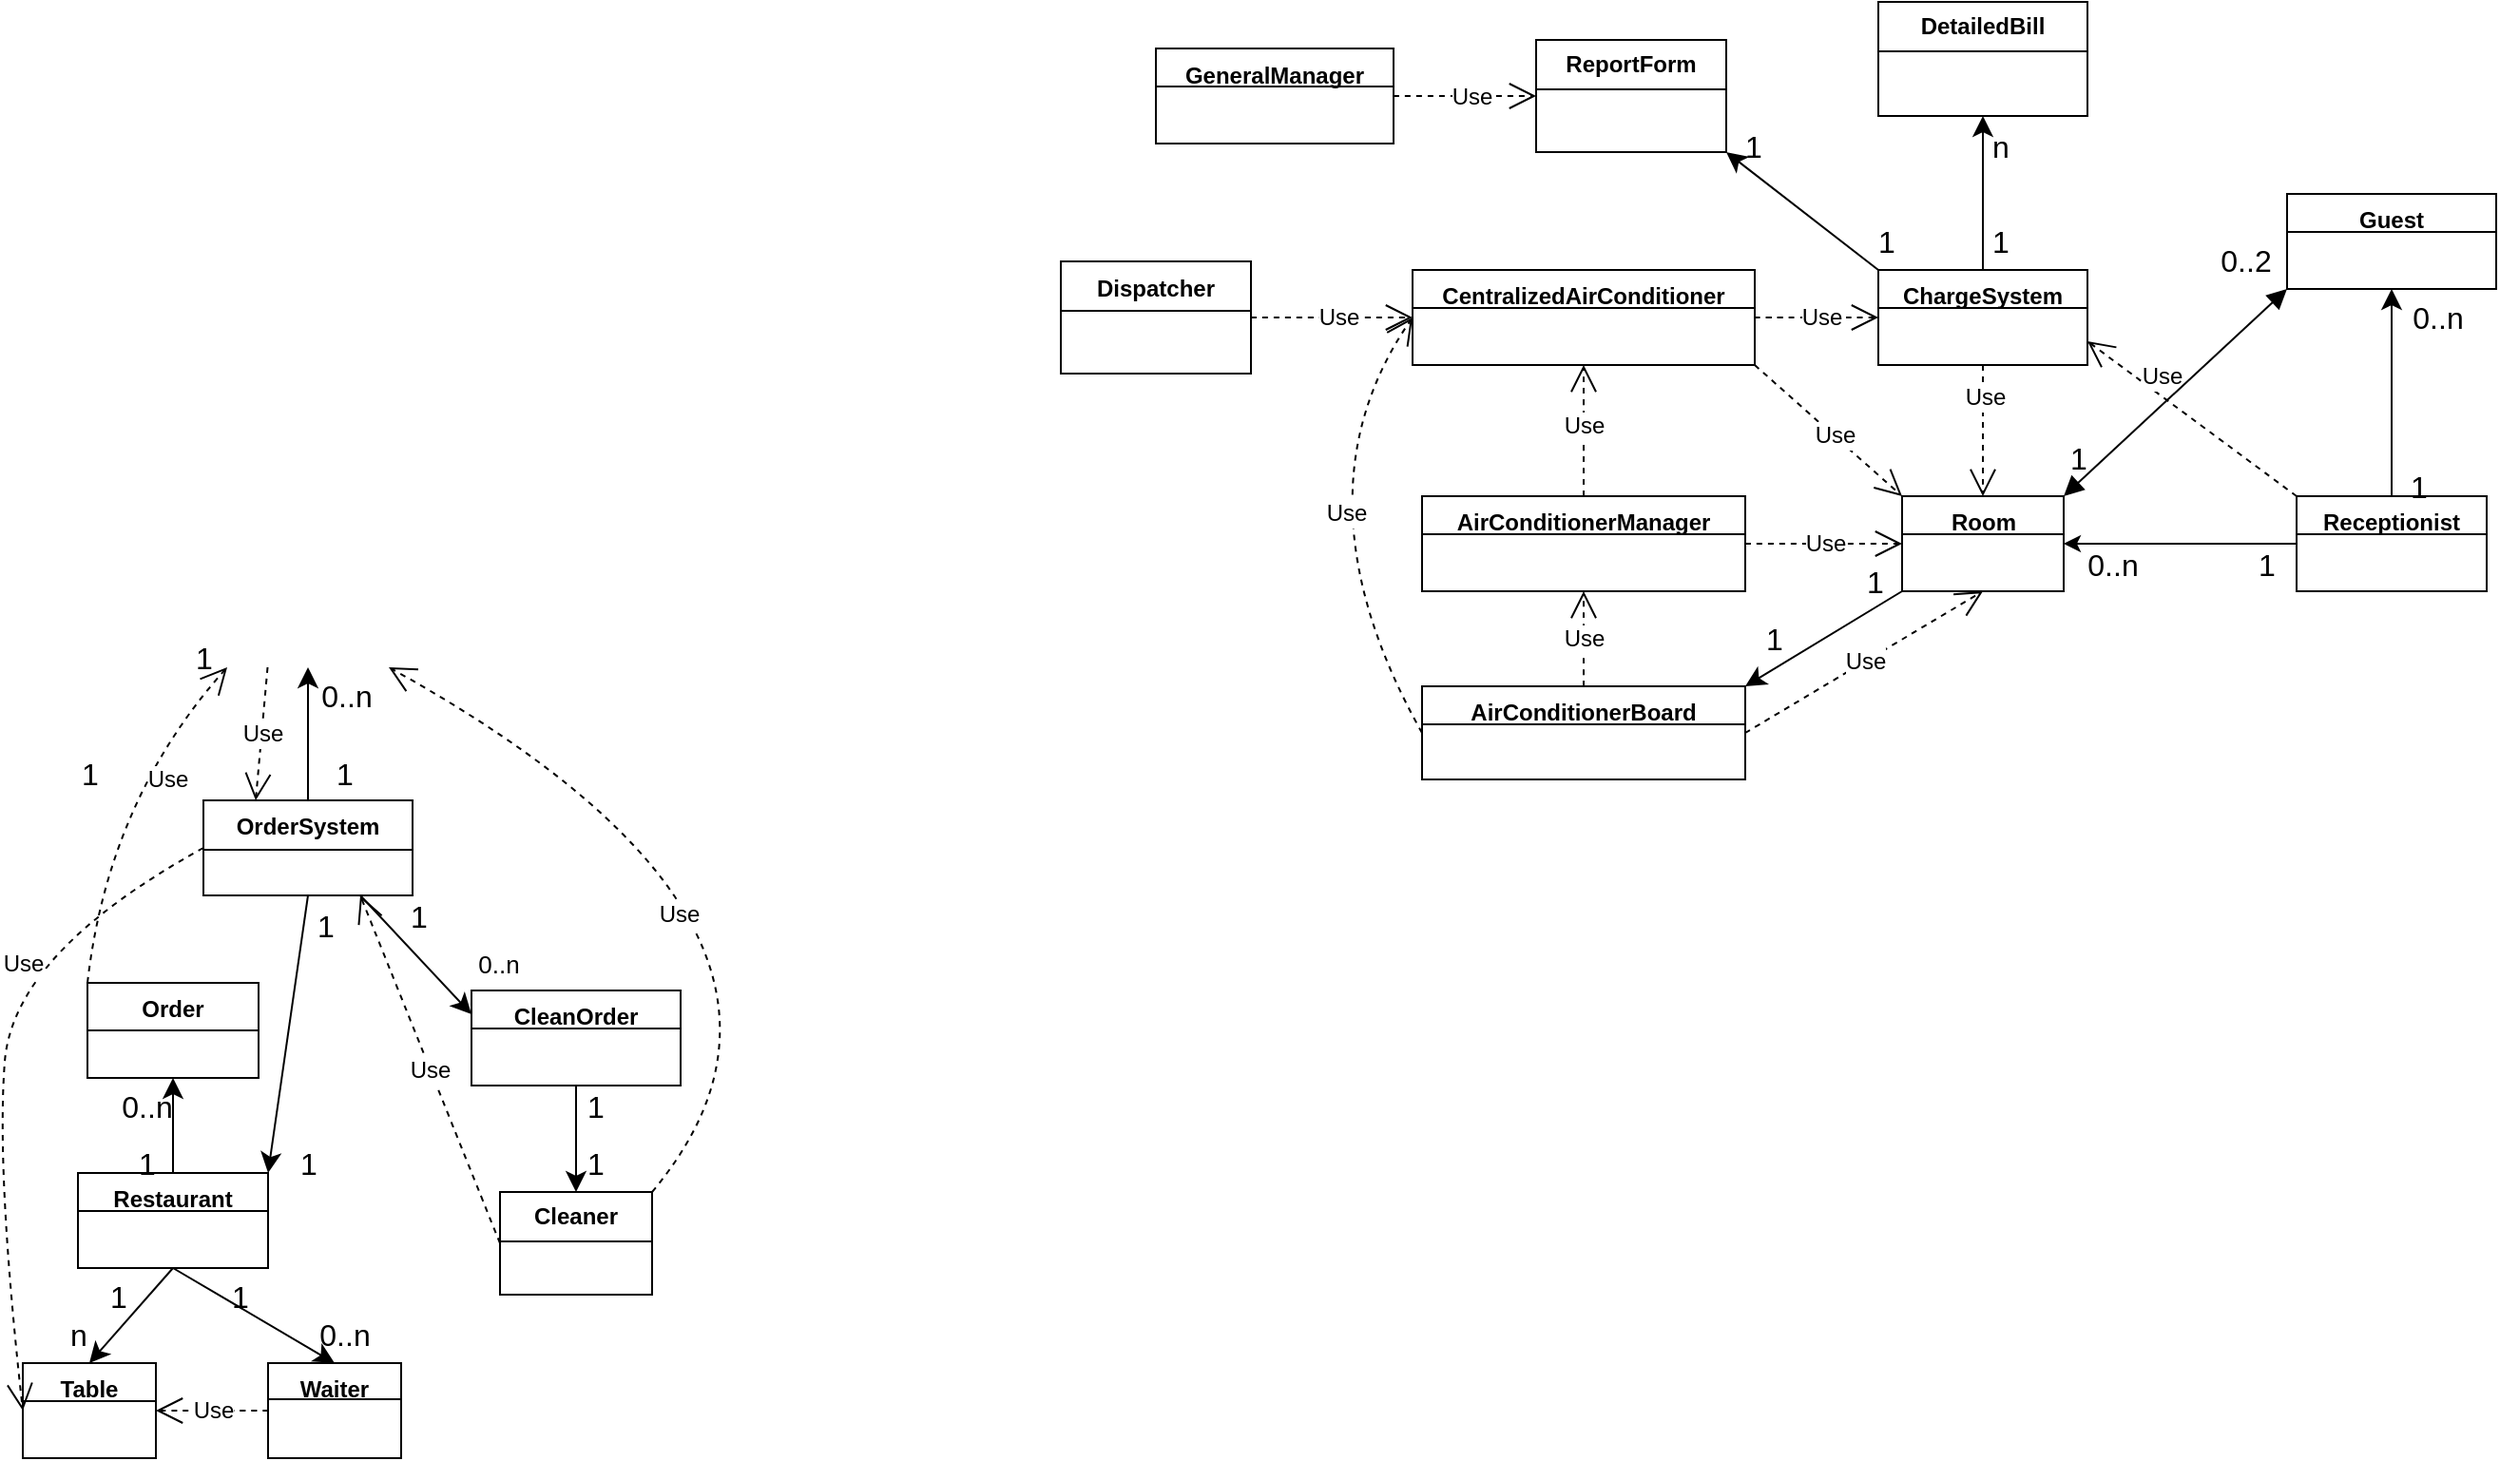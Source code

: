 <mxfile version="24.1.0" type="github">
  <diagram name="Page-1" id="c4acf3e9-155e-7222-9cf6-157b1a14988f">
    <mxGraphModel dx="2788" dy="-605" grid="1" gridSize="10" guides="1" tooltips="1" connect="1" arrows="1" fold="1" page="1" pageScale="1" pageWidth="850" pageHeight="1100" background="none" math="0" shadow="0">
      <root>
        <mxCell id="0" />
        <mxCell id="1" parent="0" />
        <mxCell id="kBvUMO1myIpXZDVRDhBP-848" style="edgeStyle=none;curved=1;rounded=0;orthogonalLoop=1;jettySize=auto;html=1;exitX=0;exitY=1;exitDx=0;exitDy=0;entryX=1;entryY=0;entryDx=0;entryDy=0;fontSize=12;startSize=8;endSize=8;" parent="1" source="kBvUMO1myIpXZDVRDhBP-46" target="kBvUMO1myIpXZDVRDhBP-77" edge="1">
          <mxGeometry relative="1" as="geometry" />
        </mxCell>
        <mxCell id="kBvUMO1myIpXZDVRDhBP-46" value="Room" style="swimlane;fontStyle=1;align=center;verticalAlign=top;childLayout=stackLayout;horizontal=1;startSize=20;horizontalStack=0;resizeParent=1;resizeParentMax=0;resizeLast=0;collapsible=1;marginBottom=0;whiteSpace=wrap;html=1;" parent="1" vertex="1" collapsed="1">
          <mxGeometry x="-357.5" y="1580" width="85" height="50" as="geometry">
            <mxRectangle x="130" y="1110" width="160" height="86" as="alternateBounds" />
          </mxGeometry>
        </mxCell>
        <mxCell id="kBvUMO1myIpXZDVRDhBP-47" value="+ field: type" style="text;strokeColor=none;fillColor=none;align=left;verticalAlign=top;spacingLeft=4;spacingRight=4;overflow=hidden;rotatable=0;points=[[0,0.5],[1,0.5]];portConstraint=eastwest;whiteSpace=wrap;html=1;" parent="kBvUMO1myIpXZDVRDhBP-46" vertex="1">
          <mxGeometry y="26" width="160" height="26" as="geometry" />
        </mxCell>
        <mxCell id="kBvUMO1myIpXZDVRDhBP-48" value="" style="line;strokeWidth=1;fillColor=none;align=left;verticalAlign=middle;spacingTop=-1;spacingLeft=3;spacingRight=3;rotatable=0;labelPosition=right;points=[];portConstraint=eastwest;strokeColor=inherit;" parent="kBvUMO1myIpXZDVRDhBP-46" vertex="1">
          <mxGeometry y="52" width="160" height="8" as="geometry" />
        </mxCell>
        <mxCell id="kBvUMO1myIpXZDVRDhBP-49" value="+ method(type): type" style="text;strokeColor=none;fillColor=none;align=left;verticalAlign=top;spacingLeft=4;spacingRight=4;overflow=hidden;rotatable=0;points=[[0,0.5],[1,0.5]];portConstraint=eastwest;whiteSpace=wrap;html=1;" parent="kBvUMO1myIpXZDVRDhBP-46" vertex="1">
          <mxGeometry y="60" width="160" height="26" as="geometry" />
        </mxCell>
        <mxCell id="kBvUMO1myIpXZDVRDhBP-52" value="AirConditionerManager" style="swimlane;fontStyle=1;align=center;verticalAlign=top;childLayout=stackLayout;horizontal=1;startSize=20;horizontalStack=0;resizeParent=1;resizeParentMax=0;resizeLast=0;collapsible=1;marginBottom=0;whiteSpace=wrap;html=1;" parent="1" vertex="1" collapsed="1">
          <mxGeometry x="-610" y="1580" width="170" height="50" as="geometry">
            <mxRectangle x="120" y="1070" width="160" height="90" as="alternateBounds" />
          </mxGeometry>
        </mxCell>
        <mxCell id="kBvUMO1myIpXZDVRDhBP-53" value="+ field: type" style="text;strokeColor=none;fillColor=none;align=left;verticalAlign=top;spacingLeft=4;spacingRight=4;overflow=hidden;rotatable=0;points=[[0,0.5],[1,0.5]];portConstraint=eastwest;whiteSpace=wrap;html=1;" parent="kBvUMO1myIpXZDVRDhBP-52" vertex="1">
          <mxGeometry y="30" width="160" height="26" as="geometry" />
        </mxCell>
        <mxCell id="kBvUMO1myIpXZDVRDhBP-54" value="" style="line;strokeWidth=1;fillColor=none;align=left;verticalAlign=middle;spacingTop=-1;spacingLeft=3;spacingRight=3;rotatable=0;labelPosition=right;points=[];portConstraint=eastwest;strokeColor=inherit;" parent="kBvUMO1myIpXZDVRDhBP-52" vertex="1">
          <mxGeometry y="56" width="160" height="8" as="geometry" />
        </mxCell>
        <mxCell id="kBvUMO1myIpXZDVRDhBP-55" value="+ method(type): type" style="text;strokeColor=none;fillColor=none;align=left;verticalAlign=top;spacingLeft=4;spacingRight=4;overflow=hidden;rotatable=0;points=[[0,0.5],[1,0.5]];portConstraint=eastwest;whiteSpace=wrap;html=1;" parent="kBvUMO1myIpXZDVRDhBP-52" vertex="1">
          <mxGeometry y="64" width="160" height="26" as="geometry" />
        </mxCell>
        <mxCell id="kBvUMO1myIpXZDVRDhBP-56" value="Guest" style="swimlane;fontStyle=1;align=center;verticalAlign=top;childLayout=stackLayout;horizontal=1;startSize=20;horizontalStack=0;resizeParent=1;resizeParentMax=0;resizeLast=0;collapsible=1;marginBottom=0;whiteSpace=wrap;html=1;" parent="1" vertex="1" collapsed="1">
          <mxGeometry x="-155" y="1421" width="110" height="50" as="geometry">
            <mxRectangle x="220" y="1160" width="160" height="86" as="alternateBounds" />
          </mxGeometry>
        </mxCell>
        <mxCell id="kBvUMO1myIpXZDVRDhBP-57" value="+ field: type" style="text;strokeColor=none;fillColor=none;align=left;verticalAlign=top;spacingLeft=4;spacingRight=4;overflow=hidden;rotatable=0;points=[[0,0.5],[1,0.5]];portConstraint=eastwest;whiteSpace=wrap;html=1;" parent="kBvUMO1myIpXZDVRDhBP-56" vertex="1">
          <mxGeometry y="26" width="160" height="26" as="geometry" />
        </mxCell>
        <mxCell id="kBvUMO1myIpXZDVRDhBP-58" value="" style="line;strokeWidth=1;fillColor=none;align=left;verticalAlign=middle;spacingTop=-1;spacingLeft=3;spacingRight=3;rotatable=0;labelPosition=right;points=[];portConstraint=eastwest;strokeColor=inherit;" parent="kBvUMO1myIpXZDVRDhBP-56" vertex="1">
          <mxGeometry y="52" width="160" height="8" as="geometry" />
        </mxCell>
        <mxCell id="kBvUMO1myIpXZDVRDhBP-59" value="+ method(type): type" style="text;strokeColor=none;fillColor=none;align=left;verticalAlign=top;spacingLeft=4;spacingRight=4;overflow=hidden;rotatable=0;points=[[0,0.5],[1,0.5]];portConstraint=eastwest;whiteSpace=wrap;html=1;" parent="kBvUMO1myIpXZDVRDhBP-56" vertex="1">
          <mxGeometry y="60" width="160" height="26" as="geometry" />
        </mxCell>
        <mxCell id="kBvUMO1myIpXZDVRDhBP-159" style="edgeStyle=none;curved=1;rounded=0;orthogonalLoop=1;jettySize=auto;html=1;exitX=0.5;exitY=0;exitDx=0;exitDy=0;entryX=0.5;entryY=1;entryDx=0;entryDy=0;fontSize=12;startSize=8;endSize=8;" parent="1" source="kBvUMO1myIpXZDVRDhBP-60" target="kBvUMO1myIpXZDVRDhBP-155" edge="1">
          <mxGeometry relative="1" as="geometry" />
        </mxCell>
        <mxCell id="kqwwduM6_ZIVVz4rEL_L-29" style="edgeStyle=none;curved=1;rounded=0;orthogonalLoop=1;jettySize=auto;html=1;exitX=0;exitY=0;exitDx=0;exitDy=0;entryX=1;entryY=1;entryDx=0;entryDy=0;fontSize=12;startSize=8;endSize=8;" edge="1" parent="1" source="kBvUMO1myIpXZDVRDhBP-60" target="kqwwduM6_ZIVVz4rEL_L-24">
          <mxGeometry relative="1" as="geometry" />
        </mxCell>
        <mxCell id="kBvUMO1myIpXZDVRDhBP-60" value="ChargeSystem" style="swimlane;fontStyle=1;align=center;verticalAlign=top;childLayout=stackLayout;horizontal=1;startSize=20;horizontalStack=0;resizeParent=1;resizeParentMax=0;resizeLast=0;collapsible=1;marginBottom=0;whiteSpace=wrap;html=1;" parent="1" vertex="1" collapsed="1">
          <mxGeometry x="-370" y="1461" width="110" height="50" as="geometry">
            <mxRectangle x="100" y="1260" width="160" height="86" as="alternateBounds" />
          </mxGeometry>
        </mxCell>
        <mxCell id="kBvUMO1myIpXZDVRDhBP-61" value="+ field: type" style="text;strokeColor=none;fillColor=none;align=left;verticalAlign=top;spacingLeft=4;spacingRight=4;overflow=hidden;rotatable=0;points=[[0,0.5],[1,0.5]];portConstraint=eastwest;whiteSpace=wrap;html=1;" parent="kBvUMO1myIpXZDVRDhBP-60" vertex="1">
          <mxGeometry y="26" width="160" height="26" as="geometry" />
        </mxCell>
        <mxCell id="kBvUMO1myIpXZDVRDhBP-62" value="" style="line;strokeWidth=1;fillColor=none;align=left;verticalAlign=middle;spacingTop=-1;spacingLeft=3;spacingRight=3;rotatable=0;labelPosition=right;points=[];portConstraint=eastwest;strokeColor=inherit;" parent="kBvUMO1myIpXZDVRDhBP-60" vertex="1">
          <mxGeometry y="52" width="160" height="8" as="geometry" />
        </mxCell>
        <mxCell id="kBvUMO1myIpXZDVRDhBP-63" value="+ method(type): type" style="text;strokeColor=none;fillColor=none;align=left;verticalAlign=top;spacingLeft=4;spacingRight=4;overflow=hidden;rotatable=0;points=[[0,0.5],[1,0.5]];portConstraint=eastwest;whiteSpace=wrap;html=1;" parent="kBvUMO1myIpXZDVRDhBP-60" vertex="1">
          <mxGeometry y="60" width="160" height="26" as="geometry" />
        </mxCell>
        <mxCell id="kBvUMO1myIpXZDVRDhBP-64" style="edgeStyle=orthogonalEdgeStyle;rounded=0;orthogonalLoop=1;jettySize=auto;html=1;exitX=0;exitY=0.5;exitDx=0;exitDy=0;entryX=1;entryY=0.5;entryDx=0;entryDy=0;" parent="1" source="kBvUMO1myIpXZDVRDhBP-67" target="kBvUMO1myIpXZDVRDhBP-46" edge="1">
          <mxGeometry relative="1" as="geometry" />
        </mxCell>
        <mxCell id="kBvUMO1myIpXZDVRDhBP-854" style="edgeStyle=none;curved=1;rounded=0;orthogonalLoop=1;jettySize=auto;html=1;exitX=0.5;exitY=0;exitDx=0;exitDy=0;entryX=0.5;entryY=1;entryDx=0;entryDy=0;fontSize=12;startSize=8;endSize=8;" parent="1" source="kBvUMO1myIpXZDVRDhBP-67" target="kBvUMO1myIpXZDVRDhBP-56" edge="1">
          <mxGeometry relative="1" as="geometry" />
        </mxCell>
        <mxCell id="kBvUMO1myIpXZDVRDhBP-67" value="Receptionist" style="swimlane;fontStyle=1;align=center;verticalAlign=top;childLayout=stackLayout;horizontal=1;startSize=20;horizontalStack=0;resizeParent=1;resizeParentMax=0;resizeLast=0;collapsible=1;marginBottom=0;whiteSpace=wrap;html=1;" parent="1" vertex="1" collapsed="1">
          <mxGeometry x="-150" y="1580" width="100" height="50" as="geometry">
            <mxRectangle x="280" y="1230" width="160" height="86" as="alternateBounds" />
          </mxGeometry>
        </mxCell>
        <mxCell id="kBvUMO1myIpXZDVRDhBP-68" value="+ field: type" style="text;strokeColor=none;fillColor=none;align=left;verticalAlign=top;spacingLeft=4;spacingRight=4;overflow=hidden;rotatable=0;points=[[0,0.5],[1,0.5]];portConstraint=eastwest;whiteSpace=wrap;html=1;" parent="kBvUMO1myIpXZDVRDhBP-67" vertex="1">
          <mxGeometry y="26" width="160" height="26" as="geometry" />
        </mxCell>
        <mxCell id="kBvUMO1myIpXZDVRDhBP-69" value="" style="line;strokeWidth=1;fillColor=none;align=left;verticalAlign=middle;spacingTop=-1;spacingLeft=3;spacingRight=3;rotatable=0;labelPosition=right;points=[];portConstraint=eastwest;strokeColor=inherit;" parent="kBvUMO1myIpXZDVRDhBP-67" vertex="1">
          <mxGeometry y="52" width="160" height="8" as="geometry" />
        </mxCell>
        <mxCell id="kBvUMO1myIpXZDVRDhBP-70" value="+ method(type): type" style="text;strokeColor=none;fillColor=none;align=left;verticalAlign=top;spacingLeft=4;spacingRight=4;overflow=hidden;rotatable=0;points=[[0,0.5],[1,0.5]];portConstraint=eastwest;whiteSpace=wrap;html=1;" parent="kBvUMO1myIpXZDVRDhBP-67" vertex="1">
          <mxGeometry y="60" width="160" height="26" as="geometry" />
        </mxCell>
        <mxCell id="kBvUMO1myIpXZDVRDhBP-73" value="GeneralManager" style="swimlane;fontStyle=1;align=center;verticalAlign=top;childLayout=stackLayout;horizontal=1;startSize=20;horizontalStack=0;resizeParent=1;resizeParentMax=0;resizeLast=0;collapsible=1;marginBottom=0;whiteSpace=wrap;html=1;" parent="1" vertex="1" collapsed="1">
          <mxGeometry x="-750" y="1344.5" width="125" height="50" as="geometry">
            <mxRectangle x="220" y="1160" width="160" height="86" as="alternateBounds" />
          </mxGeometry>
        </mxCell>
        <mxCell id="kBvUMO1myIpXZDVRDhBP-74" value="+ field: type" style="text;strokeColor=none;fillColor=none;align=left;verticalAlign=top;spacingLeft=4;spacingRight=4;overflow=hidden;rotatable=0;points=[[0,0.5],[1,0.5]];portConstraint=eastwest;whiteSpace=wrap;html=1;" parent="kBvUMO1myIpXZDVRDhBP-73" vertex="1">
          <mxGeometry y="26" width="160" height="26" as="geometry" />
        </mxCell>
        <mxCell id="kBvUMO1myIpXZDVRDhBP-75" value="" style="line;strokeWidth=1;fillColor=none;align=left;verticalAlign=middle;spacingTop=-1;spacingLeft=3;spacingRight=3;rotatable=0;labelPosition=right;points=[];portConstraint=eastwest;strokeColor=inherit;" parent="kBvUMO1myIpXZDVRDhBP-73" vertex="1">
          <mxGeometry y="52" width="160" height="8" as="geometry" />
        </mxCell>
        <mxCell id="kBvUMO1myIpXZDVRDhBP-76" value="+ method(type): type" style="text;strokeColor=none;fillColor=none;align=left;verticalAlign=top;spacingLeft=4;spacingRight=4;overflow=hidden;rotatable=0;points=[[0,0.5],[1,0.5]];portConstraint=eastwest;whiteSpace=wrap;html=1;" parent="kBvUMO1myIpXZDVRDhBP-73" vertex="1">
          <mxGeometry y="60" width="160" height="26" as="geometry" />
        </mxCell>
        <mxCell id="kBvUMO1myIpXZDVRDhBP-77" value="AirConditionerBoard" style="swimlane;fontStyle=1;align=center;verticalAlign=top;childLayout=stackLayout;horizontal=1;startSize=20;horizontalStack=0;resizeParent=1;resizeParentMax=0;resizeLast=0;collapsible=1;marginBottom=0;whiteSpace=wrap;html=1;" parent="1" vertex="1" collapsed="1">
          <mxGeometry x="-610" y="1680" width="170" height="49" as="geometry">
            <mxRectangle x="220" y="1160" width="160" height="86" as="alternateBounds" />
          </mxGeometry>
        </mxCell>
        <mxCell id="kBvUMO1myIpXZDVRDhBP-78" value="+ field: type" style="text;strokeColor=none;fillColor=none;align=left;verticalAlign=top;spacingLeft=4;spacingRight=4;overflow=hidden;rotatable=0;points=[[0,0.5],[1,0.5]];portConstraint=eastwest;whiteSpace=wrap;html=1;" parent="kBvUMO1myIpXZDVRDhBP-77" vertex="1">
          <mxGeometry y="26" width="160" height="26" as="geometry" />
        </mxCell>
        <mxCell id="kBvUMO1myIpXZDVRDhBP-79" value="" style="line;strokeWidth=1;fillColor=none;align=left;verticalAlign=middle;spacingTop=-1;spacingLeft=3;spacingRight=3;rotatable=0;labelPosition=right;points=[];portConstraint=eastwest;strokeColor=inherit;" parent="kBvUMO1myIpXZDVRDhBP-77" vertex="1">
          <mxGeometry y="52" width="160" height="8" as="geometry" />
        </mxCell>
        <mxCell id="kBvUMO1myIpXZDVRDhBP-80" value="+ method(type): type" style="text;strokeColor=none;fillColor=none;align=left;verticalAlign=top;spacingLeft=4;spacingRight=4;overflow=hidden;rotatable=0;points=[[0,0.5],[1,0.5]];portConstraint=eastwest;whiteSpace=wrap;html=1;" parent="kBvUMO1myIpXZDVRDhBP-77" vertex="1">
          <mxGeometry y="60" width="160" height="26" as="geometry" />
        </mxCell>
        <mxCell id="kBvUMO1myIpXZDVRDhBP-82" value="CentralizedAirConditioner" style="swimlane;fontStyle=1;align=center;verticalAlign=top;childLayout=stackLayout;horizontal=1;startSize=20;horizontalStack=0;resizeParent=1;resizeParentMax=0;resizeLast=0;collapsible=1;marginBottom=0;whiteSpace=wrap;html=1;" parent="1" vertex="1" collapsed="1">
          <mxGeometry x="-615" y="1461" width="180" height="50" as="geometry">
            <mxRectangle x="410" y="1360" width="160" height="86" as="alternateBounds" />
          </mxGeometry>
        </mxCell>
        <mxCell id="kBvUMO1myIpXZDVRDhBP-83" value="+ field: type" style="text;strokeColor=none;fillColor=none;align=left;verticalAlign=top;spacingLeft=4;spacingRight=4;overflow=hidden;rotatable=0;points=[[0,0.5],[1,0.5]];portConstraint=eastwest;whiteSpace=wrap;html=1;" parent="kBvUMO1myIpXZDVRDhBP-82" vertex="1">
          <mxGeometry y="26" width="160" height="26" as="geometry" />
        </mxCell>
        <mxCell id="kBvUMO1myIpXZDVRDhBP-84" value="" style="line;strokeWidth=1;fillColor=none;align=left;verticalAlign=middle;spacingTop=-1;spacingLeft=3;spacingRight=3;rotatable=0;labelPosition=right;points=[];portConstraint=eastwest;strokeColor=inherit;" parent="kBvUMO1myIpXZDVRDhBP-82" vertex="1">
          <mxGeometry y="52" width="160" height="8" as="geometry" />
        </mxCell>
        <mxCell id="kBvUMO1myIpXZDVRDhBP-85" value="+ method(type): type" style="text;strokeColor=none;fillColor=none;align=left;verticalAlign=top;spacingLeft=4;spacingRight=4;overflow=hidden;rotatable=0;points=[[0,0.5],[1,0.5]];portConstraint=eastwest;whiteSpace=wrap;html=1;" parent="kBvUMO1myIpXZDVRDhBP-82" vertex="1">
          <mxGeometry y="60" width="160" height="26" as="geometry" />
        </mxCell>
        <mxCell id="kBvUMO1myIpXZDVRDhBP-113" value="Use" style="endArrow=open;endSize=12;dashed=1;html=1;rounded=0;fontSize=12;curved=1;exitX=1;exitY=0.5;exitDx=0;exitDy=0;entryX=0;entryY=0.5;entryDx=0;entryDy=0;" parent="1" source="kBvUMO1myIpXZDVRDhBP-82" target="kBvUMO1myIpXZDVRDhBP-60" edge="1">
          <mxGeometry x="0.077" width="160" relative="1" as="geometry">
            <mxPoint x="-430" y="1730" as="sourcePoint" />
            <mxPoint x="-270" y="1730" as="targetPoint" />
            <mxPoint as="offset" />
          </mxGeometry>
        </mxCell>
        <mxCell id="kBvUMO1myIpXZDVRDhBP-120" value="Use" style="endArrow=open;endSize=12;dashed=1;html=1;rounded=0;fontSize=12;curved=1;exitX=0;exitY=0;exitDx=0;exitDy=0;entryX=1;entryY=0.75;entryDx=0;entryDy=0;" parent="1" source="kBvUMO1myIpXZDVRDhBP-67" target="kBvUMO1myIpXZDVRDhBP-60" edge="1">
          <mxGeometry x="0.372" y="-9" width="160" relative="1" as="geometry">
            <mxPoint x="-380" y="1770" as="sourcePoint" />
            <mxPoint x="-220" y="1770" as="targetPoint" />
            <mxPoint x="-1" as="offset" />
          </mxGeometry>
        </mxCell>
        <mxCell id="kBvUMO1myIpXZDVRDhBP-125" value="1" style="text;html=1;align=center;verticalAlign=middle;resizable=0;points=[];autosize=1;strokeColor=none;fillColor=none;fontSize=16;" parent="1" vertex="1">
          <mxGeometry x="-1326" y="1711" width="30" height="30" as="geometry" />
        </mxCell>
        <mxCell id="kBvUMO1myIpXZDVRDhBP-126" value="1" style="text;html=1;align=center;verticalAlign=middle;resizable=0;points=[];autosize=1;strokeColor=none;fillColor=none;fontSize=16;" parent="1" vertex="1">
          <mxGeometry x="-1266" y="1650" width="30" height="30" as="geometry" />
        </mxCell>
        <mxCell id="kBvUMO1myIpXZDVRDhBP-131" value="1" style="text;html=1;align=center;verticalAlign=middle;resizable=0;points=[];autosize=1;strokeColor=none;fillColor=none;fontSize=16;" parent="1" vertex="1">
          <mxGeometry x="-280" y="1545" width="30" height="30" as="geometry" />
        </mxCell>
        <mxCell id="kBvUMO1myIpXZDVRDhBP-133" value="0..n" style="text;html=1;align=center;verticalAlign=middle;resizable=0;points=[];autosize=1;strokeColor=none;fillColor=none;fontSize=16;" parent="1" vertex="1">
          <mxGeometry x="-272.5" y="1601" width="50" height="30" as="geometry" />
        </mxCell>
        <mxCell id="kBvUMO1myIpXZDVRDhBP-134" value="1" style="text;html=1;align=center;verticalAlign=middle;resizable=0;points=[];autosize=1;strokeColor=none;fillColor=none;fontSize=16;" parent="1" vertex="1">
          <mxGeometry x="-181" y="1601" width="30" height="30" as="geometry" />
        </mxCell>
        <mxCell id="kBvUMO1myIpXZDVRDhBP-139" value="" style="endArrow=block;startArrow=block;endFill=1;startFill=1;html=1;rounded=0;fontSize=12;startSize=8;endSize=8;curved=1;exitX=1;exitY=0;exitDx=0;exitDy=0;entryX=0;entryY=1;entryDx=0;entryDy=0;" parent="1" source="kBvUMO1myIpXZDVRDhBP-46" target="kBvUMO1myIpXZDVRDhBP-56" edge="1">
          <mxGeometry width="160" relative="1" as="geometry">
            <mxPoint x="-230" y="1580" as="sourcePoint" />
            <mxPoint x="-50" y="1550" as="targetPoint" />
          </mxGeometry>
        </mxCell>
        <mxCell id="kBvUMO1myIpXZDVRDhBP-140" value="0..2" style="text;html=1;align=center;verticalAlign=middle;resizable=0;points=[];autosize=1;strokeColor=none;fillColor=none;fontSize=16;" parent="1" vertex="1">
          <mxGeometry x="-202.5" y="1441" width="50" height="30" as="geometry" />
        </mxCell>
        <mxCell id="kBvUMO1myIpXZDVRDhBP-144" value="0..n" style="text;html=1;align=center;verticalAlign=middle;resizable=0;points=[];autosize=1;strokeColor=none;fillColor=none;fontSize=16;" parent="1" vertex="1">
          <mxGeometry x="-101" y="1471" width="50" height="30" as="geometry" />
        </mxCell>
        <mxCell id="kBvUMO1myIpXZDVRDhBP-145" value="1" style="text;html=1;align=center;verticalAlign=middle;resizable=0;points=[];autosize=1;strokeColor=none;fillColor=none;fontSize=16;" parent="1" vertex="1">
          <mxGeometry x="-101" y="1560" width="30" height="30" as="geometry" />
        </mxCell>
        <mxCell id="kBvUMO1myIpXZDVRDhBP-155" value="&lt;b&gt;DetailedBill&lt;/b&gt;" style="swimlane;fontStyle=0;childLayout=stackLayout;horizontal=1;startSize=26;fillColor=none;horizontalStack=0;resizeParent=1;resizeParentMax=0;resizeLast=0;collapsible=1;marginBottom=0;whiteSpace=wrap;html=1;" parent="1" vertex="1" collapsed="1">
          <mxGeometry x="-370" y="1320" width="110" height="60" as="geometry">
            <mxRectangle x="-385" y="1330" width="140" height="104" as="alternateBounds" />
          </mxGeometry>
        </mxCell>
        <mxCell id="kBvUMO1myIpXZDVRDhBP-156" value="+ field: type" style="text;strokeColor=none;fillColor=none;align=left;verticalAlign=top;spacingLeft=4;spacingRight=4;overflow=hidden;rotatable=0;points=[[0,0.5],[1,0.5]];portConstraint=eastwest;whiteSpace=wrap;html=1;" parent="kBvUMO1myIpXZDVRDhBP-155" vertex="1">
          <mxGeometry y="26" width="140" height="26" as="geometry" />
        </mxCell>
        <mxCell id="kBvUMO1myIpXZDVRDhBP-157" value="+ field: type" style="text;strokeColor=none;fillColor=none;align=left;verticalAlign=top;spacingLeft=4;spacingRight=4;overflow=hidden;rotatable=0;points=[[0,0.5],[1,0.5]];portConstraint=eastwest;whiteSpace=wrap;html=1;" parent="kBvUMO1myIpXZDVRDhBP-155" vertex="1">
          <mxGeometry y="52" width="140" height="26" as="geometry" />
        </mxCell>
        <mxCell id="kBvUMO1myIpXZDVRDhBP-158" value="+ field: type" style="text;strokeColor=none;fillColor=none;align=left;verticalAlign=top;spacingLeft=4;spacingRight=4;overflow=hidden;rotatable=0;points=[[0,0.5],[1,0.5]];portConstraint=eastwest;whiteSpace=wrap;html=1;" parent="kBvUMO1myIpXZDVRDhBP-155" vertex="1">
          <mxGeometry y="78" width="140" height="26" as="geometry" />
        </mxCell>
        <mxCell id="kBvUMO1myIpXZDVRDhBP-160" value="1" style="text;html=1;align=center;verticalAlign=middle;resizable=0;points=[];autosize=1;strokeColor=none;fillColor=none;fontSize=16;" parent="1" vertex="1">
          <mxGeometry x="-321" y="1431" width="30" height="30" as="geometry" />
        </mxCell>
        <mxCell id="kBvUMO1myIpXZDVRDhBP-161" value="n" style="text;html=1;align=center;verticalAlign=middle;resizable=0;points=[];autosize=1;strokeColor=none;fillColor=none;fontSize=16;" parent="1" vertex="1">
          <mxGeometry x="-321" y="1381" width="30" height="30" as="geometry" />
        </mxCell>
        <mxCell id="kBvUMO1myIpXZDVRDhBP-849" style="edgeStyle=none;curved=1;rounded=0;orthogonalLoop=1;jettySize=auto;html=1;exitX=0.5;exitY=0;exitDx=0;exitDy=0;fontSize=12;startSize=8;endSize=8;entryX=0.5;entryY=1;entryDx=0;entryDy=0;" parent="1" source="kBvUMO1myIpXZDVRDhBP-338" edge="1">
          <mxGeometry relative="1" as="geometry">
            <mxPoint x="-1196.0" y="1670" as="targetPoint" />
          </mxGeometry>
        </mxCell>
        <mxCell id="kBvUMO1myIpXZDVRDhBP-856" style="edgeStyle=none;curved=1;rounded=0;orthogonalLoop=1;jettySize=auto;html=1;exitX=0.5;exitY=1;exitDx=0;exitDy=0;fontSize=12;startSize=8;endSize=8;entryX=1;entryY=0;entryDx=0;entryDy=0;" parent="1" source="kBvUMO1myIpXZDVRDhBP-338" target="kBvUMO1myIpXZDVRDhBP-779" edge="1">
          <mxGeometry relative="1" as="geometry">
            <mxPoint x="-1171" y="1940" as="targetPoint" />
          </mxGeometry>
        </mxCell>
        <mxCell id="kBvUMO1myIpXZDVRDhBP-338" value="OrderSystem" style="swimlane;fontStyle=1;align=center;verticalAlign=top;childLayout=stackLayout;horizontal=1;startSize=26;horizontalStack=0;resizeParent=1;resizeParentMax=0;resizeLast=0;collapsible=1;marginBottom=0;whiteSpace=wrap;html=1;" parent="1" vertex="1" collapsed="1">
          <mxGeometry x="-1251" y="1740" width="110" height="50" as="geometry">
            <mxRectangle x="-395" y="1680" width="160" height="86" as="alternateBounds" />
          </mxGeometry>
        </mxCell>
        <mxCell id="kBvUMO1myIpXZDVRDhBP-339" value="+ field: type" style="text;strokeColor=none;fillColor=none;align=left;verticalAlign=top;spacingLeft=4;spacingRight=4;overflow=hidden;rotatable=0;points=[[0,0.5],[1,0.5]];portConstraint=eastwest;whiteSpace=wrap;html=1;" parent="kBvUMO1myIpXZDVRDhBP-338" vertex="1">
          <mxGeometry y="26" width="160" height="26" as="geometry" />
        </mxCell>
        <mxCell id="kBvUMO1myIpXZDVRDhBP-340" value="" style="line;strokeWidth=1;fillColor=none;align=left;verticalAlign=middle;spacingTop=-1;spacingLeft=3;spacingRight=3;rotatable=0;labelPosition=right;points=[];portConstraint=eastwest;strokeColor=inherit;" parent="kBvUMO1myIpXZDVRDhBP-338" vertex="1">
          <mxGeometry y="52" width="160" height="8" as="geometry" />
        </mxCell>
        <mxCell id="kBvUMO1myIpXZDVRDhBP-341" value="+ method(type): type" style="text;strokeColor=none;fillColor=none;align=left;verticalAlign=top;spacingLeft=4;spacingRight=4;overflow=hidden;rotatable=0;points=[[0,0.5],[1,0.5]];portConstraint=eastwest;whiteSpace=wrap;html=1;" parent="kBvUMO1myIpXZDVRDhBP-338" vertex="1">
          <mxGeometry y="60" width="160" height="26" as="geometry" />
        </mxCell>
        <mxCell id="kBvUMO1myIpXZDVRDhBP-342" value="1" style="text;html=1;align=center;verticalAlign=middle;resizable=0;points=[];autosize=1;strokeColor=none;fillColor=none;fontSize=16;" parent="kBvUMO1myIpXZDVRDhBP-338" vertex="1">
          <mxGeometry x="59" y="-29" width="30" height="30" as="geometry" />
        </mxCell>
        <mxCell id="kBvUMO1myIpXZDVRDhBP-343" value="1" style="text;html=1;align=center;verticalAlign=middle;resizable=0;points=[];autosize=1;strokeColor=none;fillColor=none;fontSize=16;" parent="1" vertex="1">
          <mxGeometry x="-1192" y="1711" width="30" height="30" as="geometry" />
        </mxCell>
        <mxCell id="kBvUMO1myIpXZDVRDhBP-344" value="0..n" style="text;html=1;align=center;verticalAlign=middle;resizable=0;points=[];autosize=1;strokeColor=none;fillColor=none;fontSize=16;" parent="1" vertex="1">
          <mxGeometry x="-1201" y="1670" width="50" height="30" as="geometry" />
        </mxCell>
        <mxCell id="kBvUMO1myIpXZDVRDhBP-775" style="edgeStyle=none;curved=1;rounded=0;orthogonalLoop=1;jettySize=auto;html=1;entryX=0;entryY=0.25;entryDx=0;entryDy=0;fontSize=12;startSize=8;endSize=8;exitX=0.75;exitY=1;exitDx=0;exitDy=0;" parent="1" source="kBvUMO1myIpXZDVRDhBP-338" target="kBvUMO1myIpXZDVRDhBP-784" edge="1">
          <mxGeometry relative="1" as="geometry">
            <mxPoint x="-1191" y="1790" as="sourcePoint" />
          </mxGeometry>
        </mxCell>
        <mxCell id="kBvUMO1myIpXZDVRDhBP-776" style="edgeStyle=none;curved=1;rounded=0;orthogonalLoop=1;jettySize=auto;html=1;exitX=0.5;exitY=1;exitDx=0;exitDy=0;entryX=0.5;entryY=0;entryDx=0;entryDy=0;fontSize=12;startSize=8;endSize=8;" parent="1" source="kBvUMO1myIpXZDVRDhBP-779" target="kBvUMO1myIpXZDVRDhBP-788" edge="1">
          <mxGeometry relative="1" as="geometry" />
        </mxCell>
        <mxCell id="kBvUMO1myIpXZDVRDhBP-777" style="edgeStyle=none;curved=1;rounded=0;orthogonalLoop=1;jettySize=auto;html=1;exitX=0.5;exitY=1;exitDx=0;exitDy=0;fontSize=12;startSize=8;endSize=8;entryX=0.5;entryY=0;entryDx=0;entryDy=0;" parent="1" source="kBvUMO1myIpXZDVRDhBP-779" target="kBvUMO1myIpXZDVRDhBP-796" edge="1">
          <mxGeometry relative="1" as="geometry">
            <mxPoint x="-1170" y="2015" as="targetPoint" />
          </mxGeometry>
        </mxCell>
        <mxCell id="kBvUMO1myIpXZDVRDhBP-778" style="edgeStyle=none;curved=1;rounded=0;orthogonalLoop=1;jettySize=auto;html=1;exitX=0.5;exitY=0;exitDx=0;exitDy=0;entryX=0.5;entryY=1;entryDx=0;entryDy=0;fontSize=12;startSize=8;endSize=8;" parent="1" source="kBvUMO1myIpXZDVRDhBP-779" target="kBvUMO1myIpXZDVRDhBP-792" edge="1">
          <mxGeometry relative="1" as="geometry" />
        </mxCell>
        <mxCell id="kBvUMO1myIpXZDVRDhBP-779" value="Restaurant" style="swimlane;fontStyle=1;align=center;verticalAlign=top;childLayout=stackLayout;horizontal=1;startSize=20;horizontalStack=0;resizeParent=1;resizeParentMax=0;resizeLast=0;collapsible=1;marginBottom=0;whiteSpace=wrap;html=1;" parent="1" vertex="1" collapsed="1">
          <mxGeometry x="-1317" y="1936" width="100" height="50" as="geometry">
            <mxRectangle x="580" y="1130" width="160" height="146" as="alternateBounds" />
          </mxGeometry>
        </mxCell>
        <mxCell id="kBvUMO1myIpXZDVRDhBP-780" value="+ field: type" style="text;strokeColor=none;fillColor=none;align=left;verticalAlign=top;spacingLeft=4;spacingRight=4;overflow=hidden;rotatable=0;points=[[0,0.5],[1,0.5]];portConstraint=eastwest;whiteSpace=wrap;html=1;" parent="kBvUMO1myIpXZDVRDhBP-779" vertex="1">
          <mxGeometry y="86" width="160" height="26" as="geometry" />
        </mxCell>
        <mxCell id="kBvUMO1myIpXZDVRDhBP-781" value="" style="line;strokeWidth=1;fillColor=none;align=left;verticalAlign=middle;spacingTop=-1;spacingLeft=3;spacingRight=3;rotatable=0;labelPosition=right;points=[];portConstraint=eastwest;strokeColor=inherit;" parent="kBvUMO1myIpXZDVRDhBP-779" vertex="1">
          <mxGeometry y="112" width="160" height="8" as="geometry" />
        </mxCell>
        <mxCell id="kBvUMO1myIpXZDVRDhBP-782" value="+ method(type): type" style="text;strokeColor=none;fillColor=none;align=left;verticalAlign=top;spacingLeft=4;spacingRight=4;overflow=hidden;rotatable=0;points=[[0,0.5],[1,0.5]];portConstraint=eastwest;whiteSpace=wrap;html=1;" parent="kBvUMO1myIpXZDVRDhBP-779" vertex="1">
          <mxGeometry y="120" width="160" height="26" as="geometry" />
        </mxCell>
        <mxCell id="kBvUMO1myIpXZDVRDhBP-805" value="1" style="text;html=1;align=center;verticalAlign=middle;resizable=0;points=[];autosize=1;strokeColor=none;fillColor=none;fontSize=16;" parent="kBvUMO1myIpXZDVRDhBP-779" vertex="1">
          <mxGeometry x="25" y="-30" width="30" height="30" as="geometry" />
        </mxCell>
        <mxCell id="kBvUMO1myIpXZDVRDhBP-783" style="edgeStyle=none;curved=1;rounded=0;orthogonalLoop=1;jettySize=auto;html=1;exitX=0.5;exitY=1;exitDx=0;exitDy=0;fontSize=12;startSize=8;endSize=8;entryX=0.5;entryY=0;entryDx=0;entryDy=0;" parent="1" source="kBvUMO1myIpXZDVRDhBP-784" target="kBvUMO1myIpXZDVRDhBP-811" edge="1">
          <mxGeometry relative="1" as="geometry">
            <mxPoint x="-1054.588" y="1935" as="targetPoint" />
          </mxGeometry>
        </mxCell>
        <mxCell id="kBvUMO1myIpXZDVRDhBP-784" value="CleanOrder" style="swimlane;fontStyle=1;align=center;verticalAlign=top;childLayout=stackLayout;horizontal=1;startSize=20;horizontalStack=0;resizeParent=1;resizeParentMax=0;resizeLast=0;collapsible=1;marginBottom=0;whiteSpace=wrap;html=1;" parent="1" vertex="1" collapsed="1">
          <mxGeometry x="-1110" y="1840" width="110" height="50" as="geometry">
            <mxRectangle x="430" y="1230" width="160" height="86" as="alternateBounds" />
          </mxGeometry>
        </mxCell>
        <mxCell id="kBvUMO1myIpXZDVRDhBP-785" value="+ field: type" style="text;strokeColor=none;fillColor=none;align=left;verticalAlign=top;spacingLeft=4;spacingRight=4;overflow=hidden;rotatable=0;points=[[0,0.5],[1,0.5]];portConstraint=eastwest;whiteSpace=wrap;html=1;" parent="kBvUMO1myIpXZDVRDhBP-784" vertex="1">
          <mxGeometry y="26" width="160" height="26" as="geometry" />
        </mxCell>
        <mxCell id="kBvUMO1myIpXZDVRDhBP-786" value="" style="line;strokeWidth=1;fillColor=none;align=left;verticalAlign=middle;spacingTop=-1;spacingLeft=3;spacingRight=3;rotatable=0;labelPosition=right;points=[];portConstraint=eastwest;strokeColor=inherit;" parent="kBvUMO1myIpXZDVRDhBP-784" vertex="1">
          <mxGeometry y="52" width="160" height="8" as="geometry" />
        </mxCell>
        <mxCell id="kBvUMO1myIpXZDVRDhBP-787" value="+ method(type): type" style="text;strokeColor=none;fillColor=none;align=left;verticalAlign=top;spacingLeft=4;spacingRight=4;overflow=hidden;rotatable=0;points=[[0,0.5],[1,0.5]];portConstraint=eastwest;whiteSpace=wrap;html=1;" parent="kBvUMO1myIpXZDVRDhBP-784" vertex="1">
          <mxGeometry y="60" width="160" height="26" as="geometry" />
        </mxCell>
        <mxCell id="kBvUMO1myIpXZDVRDhBP-788" value="Table" style="swimlane;fontStyle=1;align=center;verticalAlign=top;childLayout=stackLayout;horizontal=1;startSize=20;horizontalStack=0;resizeParent=1;resizeParentMax=0;resizeLast=0;collapsible=1;marginBottom=0;whiteSpace=wrap;html=1;" parent="1" vertex="1" collapsed="1">
          <mxGeometry x="-1346" y="2036" width="70" height="50" as="geometry">
            <mxRectangle x="290" y="1310" width="160" height="86" as="alternateBounds" />
          </mxGeometry>
        </mxCell>
        <mxCell id="kBvUMO1myIpXZDVRDhBP-789" value="+ field: type" style="text;strokeColor=none;fillColor=none;align=left;verticalAlign=top;spacingLeft=4;spacingRight=4;overflow=hidden;rotatable=0;points=[[0,0.5],[1,0.5]];portConstraint=eastwest;whiteSpace=wrap;html=1;" parent="kBvUMO1myIpXZDVRDhBP-788" vertex="1">
          <mxGeometry y="26" width="160" height="26" as="geometry" />
        </mxCell>
        <mxCell id="kBvUMO1myIpXZDVRDhBP-790" value="" style="line;strokeWidth=1;fillColor=none;align=left;verticalAlign=middle;spacingTop=-1;spacingLeft=3;spacingRight=3;rotatable=0;labelPosition=right;points=[];portConstraint=eastwest;strokeColor=inherit;" parent="kBvUMO1myIpXZDVRDhBP-788" vertex="1">
          <mxGeometry y="52" width="160" height="8" as="geometry" />
        </mxCell>
        <mxCell id="kBvUMO1myIpXZDVRDhBP-791" value="+ method(type): type" style="text;strokeColor=none;fillColor=none;align=left;verticalAlign=top;spacingLeft=4;spacingRight=4;overflow=hidden;rotatable=0;points=[[0,0.5],[1,0.5]];portConstraint=eastwest;whiteSpace=wrap;html=1;" parent="kBvUMO1myIpXZDVRDhBP-788" vertex="1">
          <mxGeometry y="60" width="160" height="26" as="geometry" />
        </mxCell>
        <mxCell id="kBvUMO1myIpXZDVRDhBP-821" value="Classname" style="swimlane;fontStyle=1;align=center;verticalAlign=top;childLayout=stackLayout;horizontal=1;startSize=26;horizontalStack=0;resizeParent=1;resizeParentMax=0;resizeLast=0;collapsible=1;marginBottom=0;whiteSpace=wrap;html=1;" parent="kBvUMO1myIpXZDVRDhBP-788" vertex="1">
          <mxGeometry x="65" y="25" width="160" height="86" as="geometry" />
        </mxCell>
        <mxCell id="kBvUMO1myIpXZDVRDhBP-822" value="+ field: type" style="text;strokeColor=none;fillColor=none;align=left;verticalAlign=top;spacingLeft=4;spacingRight=4;overflow=hidden;rotatable=0;points=[[0,0.5],[1,0.5]];portConstraint=eastwest;whiteSpace=wrap;html=1;" parent="kBvUMO1myIpXZDVRDhBP-821" vertex="1">
          <mxGeometry y="26" width="160" height="26" as="geometry" />
        </mxCell>
        <mxCell id="kBvUMO1myIpXZDVRDhBP-823" value="" style="line;strokeWidth=1;fillColor=none;align=left;verticalAlign=middle;spacingTop=-1;spacingLeft=3;spacingRight=3;rotatable=0;labelPosition=right;points=[];portConstraint=eastwest;strokeColor=inherit;" parent="kBvUMO1myIpXZDVRDhBP-821" vertex="1">
          <mxGeometry y="52" width="160" height="8" as="geometry" />
        </mxCell>
        <mxCell id="kBvUMO1myIpXZDVRDhBP-824" value="+ method(type): type" style="text;strokeColor=none;fillColor=none;align=left;verticalAlign=top;spacingLeft=4;spacingRight=4;overflow=hidden;rotatable=0;points=[[0,0.5],[1,0.5]];portConstraint=eastwest;whiteSpace=wrap;html=1;" parent="kBvUMO1myIpXZDVRDhBP-821" vertex="1">
          <mxGeometry y="60" width="160" height="26" as="geometry" />
        </mxCell>
        <mxCell id="kBvUMO1myIpXZDVRDhBP-792" value="Order" style="swimlane;fontStyle=1;align=center;verticalAlign=top;childLayout=stackLayout;horizontal=1;startSize=25;horizontalStack=0;resizeParent=1;resizeParentMax=0;resizeLast=0;collapsible=1;marginBottom=0;whiteSpace=wrap;html=1;" parent="1" vertex="1" collapsed="1">
          <mxGeometry x="-1312" y="1836" width="90" height="50" as="geometry">
            <mxRectangle x="-180" y="1670" width="160" height="86" as="alternateBounds" />
          </mxGeometry>
        </mxCell>
        <mxCell id="kBvUMO1myIpXZDVRDhBP-793" value="+ field: type" style="text;strokeColor=none;fillColor=none;align=left;verticalAlign=top;spacingLeft=4;spacingRight=4;overflow=hidden;rotatable=0;points=[[0,0.5],[1,0.5]];portConstraint=eastwest;whiteSpace=wrap;html=1;" parent="kBvUMO1myIpXZDVRDhBP-792" vertex="1">
          <mxGeometry y="26" width="160" height="26" as="geometry" />
        </mxCell>
        <mxCell id="kBvUMO1myIpXZDVRDhBP-794" value="" style="line;strokeWidth=1;fillColor=none;align=left;verticalAlign=middle;spacingTop=-1;spacingLeft=3;spacingRight=3;rotatable=0;labelPosition=right;points=[];portConstraint=eastwest;strokeColor=inherit;" parent="kBvUMO1myIpXZDVRDhBP-792" vertex="1">
          <mxGeometry y="52" width="160" height="8" as="geometry" />
        </mxCell>
        <mxCell id="kBvUMO1myIpXZDVRDhBP-795" value="+ method(type): type" style="text;strokeColor=none;fillColor=none;align=left;verticalAlign=top;spacingLeft=4;spacingRight=4;overflow=hidden;rotatable=0;points=[[0,0.5],[1,0.5]];portConstraint=eastwest;whiteSpace=wrap;html=1;" parent="kBvUMO1myIpXZDVRDhBP-792" vertex="1">
          <mxGeometry y="60" width="160" height="26" as="geometry" />
        </mxCell>
        <mxCell id="kBvUMO1myIpXZDVRDhBP-796" value="Waiter" style="swimlane;fontStyle=1;align=center;verticalAlign=top;childLayout=stackLayout;horizontal=1;startSize=19;horizontalStack=0;resizeParent=1;resizeParentMax=0;resizeLast=0;collapsible=1;marginBottom=0;whiteSpace=wrap;html=1;" parent="1" vertex="1" collapsed="1">
          <mxGeometry x="-1217" y="2036" width="70" height="50" as="geometry">
            <mxRectangle x="-308" y="1861" width="160" height="86" as="alternateBounds" />
          </mxGeometry>
        </mxCell>
        <mxCell id="kBvUMO1myIpXZDVRDhBP-797" value="+ field: type" style="text;strokeColor=none;fillColor=none;align=left;verticalAlign=top;spacingLeft=4;spacingRight=4;overflow=hidden;rotatable=0;points=[[0,0.5],[1,0.5]];portConstraint=eastwest;whiteSpace=wrap;html=1;" parent="kBvUMO1myIpXZDVRDhBP-796" vertex="1">
          <mxGeometry y="26" width="160" height="26" as="geometry" />
        </mxCell>
        <mxCell id="kBvUMO1myIpXZDVRDhBP-798" value="" style="line;strokeWidth=1;fillColor=none;align=left;verticalAlign=middle;spacingTop=-1;spacingLeft=3;spacingRight=3;rotatable=0;labelPosition=right;points=[];portConstraint=eastwest;strokeColor=inherit;" parent="kBvUMO1myIpXZDVRDhBP-796" vertex="1">
          <mxGeometry y="52" width="160" height="8" as="geometry" />
        </mxCell>
        <mxCell id="kBvUMO1myIpXZDVRDhBP-799" value="+ method(type): type" style="text;strokeColor=none;fillColor=none;align=left;verticalAlign=top;spacingLeft=4;spacingRight=4;overflow=hidden;rotatable=0;points=[[0,0.5],[1,0.5]];portConstraint=eastwest;whiteSpace=wrap;html=1;" parent="kBvUMO1myIpXZDVRDhBP-796" vertex="1">
          <mxGeometry y="60" width="160" height="26" as="geometry" />
        </mxCell>
        <mxCell id="kBvUMO1myIpXZDVRDhBP-800" value="&lt;font style=&quot;font-size: 13px;&quot;&gt;0..n&lt;/font&gt;" style="text;html=1;align=center;verticalAlign=middle;resizable=0;points=[];autosize=1;strokeColor=none;fillColor=none;fontSize=16;" parent="1" vertex="1">
          <mxGeometry x="-1121" y="1810" width="50" height="30" as="geometry" />
        </mxCell>
        <mxCell id="kBvUMO1myIpXZDVRDhBP-803" value="Use" style="endArrow=open;endSize=12;dashed=1;html=1;rounded=0;fontSize=12;curved=1;exitX=0;exitY=0.5;exitDx=0;exitDy=0;entryX=0;entryY=0.5;entryDx=0;entryDy=0;" parent="1" source="kBvUMO1myIpXZDVRDhBP-338" target="kBvUMO1myIpXZDVRDhBP-788" edge="1">
          <mxGeometry x="-0.328" y="5" width="160" relative="1" as="geometry">
            <mxPoint x="-1440" y="2005" as="sourcePoint" />
            <mxPoint x="-1280" y="2005" as="targetPoint" />
            <Array as="points">
              <mxPoint x="-1351" y="1820" />
              <mxPoint x="-1360" y="1935" />
            </Array>
            <mxPoint as="offset" />
          </mxGeometry>
        </mxCell>
        <mxCell id="kBvUMO1myIpXZDVRDhBP-806" value="0..n" style="text;html=1;align=center;verticalAlign=middle;resizable=0;points=[];autosize=1;strokeColor=none;fillColor=none;fontSize=16;" parent="1" vertex="1">
          <mxGeometry x="-1306" y="1886" width="50" height="30" as="geometry" />
        </mxCell>
        <mxCell id="kBvUMO1myIpXZDVRDhBP-807" value="n" style="text;html=1;align=center;verticalAlign=middle;resizable=0;points=[];autosize=1;strokeColor=none;fillColor=none;fontSize=16;" parent="1" vertex="1">
          <mxGeometry x="-1332" y="2006" width="30" height="30" as="geometry" />
        </mxCell>
        <mxCell id="kBvUMO1myIpXZDVRDhBP-808" value="1" style="text;html=1;align=center;verticalAlign=middle;resizable=0;points=[];autosize=1;strokeColor=none;fillColor=none;fontSize=16;" parent="1" vertex="1">
          <mxGeometry x="-1311" y="1986" width="30" height="30" as="geometry" />
        </mxCell>
        <mxCell id="kBvUMO1myIpXZDVRDhBP-809" value="1" style="text;html=1;align=center;verticalAlign=middle;resizable=0;points=[];autosize=1;strokeColor=none;fillColor=none;fontSize=16;" parent="1" vertex="1">
          <mxGeometry x="-1247" y="1986" width="30" height="30" as="geometry" />
        </mxCell>
        <mxCell id="kBvUMO1myIpXZDVRDhBP-810" value="0..n" style="text;html=1;align=center;verticalAlign=middle;resizable=0;points=[];autosize=1;strokeColor=none;fillColor=none;fontSize=16;" parent="1" vertex="1">
          <mxGeometry x="-1202" y="2006" width="50" height="30" as="geometry" />
        </mxCell>
        <mxCell id="kBvUMO1myIpXZDVRDhBP-811" value="&lt;b&gt;Cleaner&lt;/b&gt;" style="swimlane;fontStyle=0;childLayout=stackLayout;horizontal=1;startSize=26;fillColor=none;horizontalStack=0;resizeParent=1;resizeParentMax=0;resizeLast=0;collapsible=1;marginBottom=0;whiteSpace=wrap;html=1;" parent="1" vertex="1" collapsed="1">
          <mxGeometry x="-1095" y="1946" width="80" height="54" as="geometry">
            <mxRectangle x="-222.5" y="1770" width="140" height="104" as="alternateBounds" />
          </mxGeometry>
        </mxCell>
        <mxCell id="kBvUMO1myIpXZDVRDhBP-812" value="+ field: type" style="text;strokeColor=none;fillColor=none;align=left;verticalAlign=top;spacingLeft=4;spacingRight=4;overflow=hidden;rotatable=0;points=[[0,0.5],[1,0.5]];portConstraint=eastwest;whiteSpace=wrap;html=1;" parent="kBvUMO1myIpXZDVRDhBP-811" vertex="1">
          <mxGeometry y="26" width="140" height="26" as="geometry" />
        </mxCell>
        <mxCell id="kBvUMO1myIpXZDVRDhBP-813" value="+ field: type" style="text;strokeColor=none;fillColor=none;align=left;verticalAlign=top;spacingLeft=4;spacingRight=4;overflow=hidden;rotatable=0;points=[[0,0.5],[1,0.5]];portConstraint=eastwest;whiteSpace=wrap;html=1;" parent="kBvUMO1myIpXZDVRDhBP-811" vertex="1">
          <mxGeometry y="52" width="140" height="26" as="geometry" />
        </mxCell>
        <mxCell id="kBvUMO1myIpXZDVRDhBP-814" value="+ field: type" style="text;strokeColor=none;fillColor=none;align=left;verticalAlign=top;spacingLeft=4;spacingRight=4;overflow=hidden;rotatable=0;points=[[0,0.5],[1,0.5]];portConstraint=eastwest;whiteSpace=wrap;html=1;" parent="kBvUMO1myIpXZDVRDhBP-811" vertex="1">
          <mxGeometry y="78" width="140" height="26" as="geometry" />
        </mxCell>
        <mxCell id="kBvUMO1myIpXZDVRDhBP-815" value="1" style="text;html=1;align=center;verticalAlign=middle;resizable=0;points=[];autosize=1;strokeColor=none;fillColor=none;fontSize=16;" parent="1" vertex="1">
          <mxGeometry x="-1060" y="1886" width="30" height="30" as="geometry" />
        </mxCell>
        <mxCell id="kBvUMO1myIpXZDVRDhBP-816" value="1" style="text;html=1;align=center;verticalAlign=middle;resizable=0;points=[];autosize=1;strokeColor=none;fillColor=none;fontSize=16;" parent="1" vertex="1">
          <mxGeometry x="-1060" y="1916" width="30" height="30" as="geometry" />
        </mxCell>
        <mxCell id="kBvUMO1myIpXZDVRDhBP-817" value="Use" style="endArrow=open;endSize=12;dashed=1;html=1;rounded=0;fontSize=12;curved=1;entryX=0.75;entryY=1;entryDx=0;entryDy=0;exitX=0;exitY=0.5;exitDx=0;exitDy=0;" parent="1" source="kBvUMO1myIpXZDVRDhBP-811" target="kBvUMO1myIpXZDVRDhBP-338" edge="1">
          <mxGeometry width="160" relative="1" as="geometry">
            <mxPoint x="-1095" y="1946" as="sourcePoint" />
            <mxPoint x="-1172" y="1795" as="targetPoint" />
          </mxGeometry>
        </mxCell>
        <mxCell id="kBvUMO1myIpXZDVRDhBP-818" value="1" style="text;html=1;align=center;verticalAlign=middle;resizable=0;points=[];autosize=1;strokeColor=none;fillColor=none;fontSize=16;" parent="1" vertex="1">
          <mxGeometry x="-1296" y="1916" width="30" height="30" as="geometry" />
        </mxCell>
        <mxCell id="kBvUMO1myIpXZDVRDhBP-832" value="Use" style="endArrow=open;endSize=12;dashed=1;html=1;rounded=0;fontSize=12;curved=1;exitX=0;exitY=0;exitDx=0;exitDy=0;entryX=0;entryY=1;entryDx=0;entryDy=0;" parent="1" source="kBvUMO1myIpXZDVRDhBP-792" edge="1">
          <mxGeometry x="0.323" y="-16" width="160" relative="1" as="geometry">
            <mxPoint x="-1401" y="1800" as="sourcePoint" />
            <mxPoint x="-1238.5" y="1670" as="targetPoint" />
            <Array as="points">
              <mxPoint x="-1301" y="1740" />
            </Array>
            <mxPoint as="offset" />
          </mxGeometry>
        </mxCell>
        <mxCell id="kBvUMO1myIpXZDVRDhBP-834" value="1" style="text;html=1;align=center;verticalAlign=middle;resizable=0;points=[];autosize=1;strokeColor=none;fillColor=none;fontSize=16;" parent="1" vertex="1">
          <mxGeometry x="-1153.5" y="1786" width="30" height="30" as="geometry" />
        </mxCell>
        <mxCell id="kBvUMO1myIpXZDVRDhBP-836" value="Use" style="endArrow=open;endSize=12;dashed=1;html=1;rounded=0;fontSize=12;curved=1;exitX=0;exitY=0.5;exitDx=0;exitDy=0;entryX=1;entryY=0.5;entryDx=0;entryDy=0;" parent="1" source="kBvUMO1myIpXZDVRDhBP-796" target="kBvUMO1myIpXZDVRDhBP-788" edge="1">
          <mxGeometry width="160" relative="1" as="geometry">
            <mxPoint x="-1521" y="2070" as="sourcePoint" />
            <mxPoint x="-1361" y="2070" as="targetPoint" />
          </mxGeometry>
        </mxCell>
        <mxCell id="kBvUMO1myIpXZDVRDhBP-839" value="Use" style="endArrow=open;endSize=12;dashed=1;html=1;rounded=0;fontSize=12;curved=1;exitX=1;exitY=0;exitDx=0;exitDy=0;entryX=1;entryY=1;entryDx=0;entryDy=0;" parent="1" source="kBvUMO1myIpXZDVRDhBP-811" edge="1">
          <mxGeometry x="0.157" y="40" width="160" relative="1" as="geometry">
            <mxPoint x="-1021" y="2060" as="sourcePoint" />
            <mxPoint x="-1153.5" y="1670" as="targetPoint" />
            <Array as="points">
              <mxPoint x="-901" y="1810" />
            </Array>
            <mxPoint as="offset" />
          </mxGeometry>
        </mxCell>
        <mxCell id="kBvUMO1myIpXZDVRDhBP-850" value="Use" style="endArrow=open;endSize=12;dashed=1;html=1;rounded=0;fontSize=12;curved=1;entryX=0.25;entryY=0;entryDx=0;entryDy=0;exitX=0.25;exitY=1;exitDx=0;exitDy=0;" parent="1" target="kBvUMO1myIpXZDVRDhBP-338" edge="1">
          <mxGeometry width="160" relative="1" as="geometry">
            <mxPoint x="-1217.25" y="1670" as="sourcePoint" />
            <mxPoint x="-1281" y="1810" as="targetPoint" />
          </mxGeometry>
        </mxCell>
        <mxCell id="kBvUMO1myIpXZDVRDhBP-857" value="1" style="text;html=1;align=center;verticalAlign=middle;resizable=0;points=[];autosize=1;strokeColor=none;fillColor=none;fontSize=16;" parent="1" vertex="1">
          <mxGeometry x="-1202" y="1791" width="30" height="30" as="geometry" />
        </mxCell>
        <mxCell id="kBvUMO1myIpXZDVRDhBP-858" value="1" style="text;html=1;align=center;verticalAlign=middle;resizable=0;points=[];autosize=1;strokeColor=none;fillColor=none;fontSize=16;" parent="1" vertex="1">
          <mxGeometry x="-1211" y="1916" width="30" height="30" as="geometry" />
        </mxCell>
        <mxCell id="kqwwduM6_ZIVVz4rEL_L-6" value="Use" style="endArrow=open;endSize=12;dashed=1;html=1;rounded=0;fontSize=12;curved=1;exitX=0.5;exitY=1;exitDx=0;exitDy=0;entryX=0.5;entryY=0;entryDx=0;entryDy=0;" edge="1" parent="1" source="kBvUMO1myIpXZDVRDhBP-60" target="kBvUMO1myIpXZDVRDhBP-46">
          <mxGeometry x="-0.557" y="1" width="160" relative="1" as="geometry">
            <mxPoint x="-690" y="1400" as="sourcePoint" />
            <mxPoint x="-625" y="1294" as="targetPoint" />
            <mxPoint y="1" as="offset" />
          </mxGeometry>
        </mxCell>
        <mxCell id="kqwwduM6_ZIVVz4rEL_L-7" value="Use" style="endArrow=open;endSize=12;dashed=1;html=1;rounded=0;fontSize=12;curved=1;exitX=0.5;exitY=0;exitDx=0;exitDy=0;entryX=0.5;entryY=1;entryDx=0;entryDy=0;" edge="1" parent="1" source="kBvUMO1myIpXZDVRDhBP-77" target="kBvUMO1myIpXZDVRDhBP-52">
          <mxGeometry width="160" relative="1" as="geometry">
            <mxPoint x="-740" y="1650" as="sourcePoint" />
            <mxPoint x="-580" y="1650" as="targetPoint" />
          </mxGeometry>
        </mxCell>
        <mxCell id="kqwwduM6_ZIVVz4rEL_L-8" value="Use" style="endArrow=open;endSize=12;dashed=1;html=1;rounded=0;fontSize=12;curved=1;exitX=1;exitY=0.5;exitDx=0;exitDy=0;entryX=0;entryY=0.5;entryDx=0;entryDy=0;" edge="1" parent="1" source="kBvUMO1myIpXZDVRDhBP-52" target="kBvUMO1myIpXZDVRDhBP-46">
          <mxGeometry width="160" relative="1" as="geometry">
            <mxPoint x="-330" y="1670" as="sourcePoint" />
            <mxPoint x="-330" y="1620" as="targetPoint" />
          </mxGeometry>
        </mxCell>
        <mxCell id="kqwwduM6_ZIVVz4rEL_L-10" value="1" style="text;html=1;align=center;verticalAlign=middle;resizable=0;points=[];autosize=1;strokeColor=none;fillColor=none;fontSize=16;" vertex="1" parent="1">
          <mxGeometry x="-387.5" y="1610" width="30" height="30" as="geometry" />
        </mxCell>
        <mxCell id="kqwwduM6_ZIVVz4rEL_L-11" value="1" style="text;html=1;align=center;verticalAlign=middle;resizable=0;points=[];autosize=1;strokeColor=none;fillColor=none;fontSize=16;" vertex="1" parent="1">
          <mxGeometry x="-440" y="1640" width="30" height="30" as="geometry" />
        </mxCell>
        <mxCell id="kqwwduM6_ZIVVz4rEL_L-13" value="Use" style="endArrow=open;endSize=12;dashed=1;html=1;rounded=0;fontSize=12;curved=1;exitX=0;exitY=0.5;exitDx=0;exitDy=0;entryX=0;entryY=0.5;entryDx=0;entryDy=0;" edge="1" parent="1" source="kBvUMO1myIpXZDVRDhBP-77" target="kBvUMO1myIpXZDVRDhBP-82">
          <mxGeometry x="-0.071" y="-21" width="160" relative="1" as="geometry">
            <mxPoint x="-660" y="1670" as="sourcePoint" />
            <mxPoint x="-660" y="1620" as="targetPoint" />
            <Array as="points">
              <mxPoint x="-680" y="1580" />
            </Array>
            <mxPoint y="-1" as="offset" />
          </mxGeometry>
        </mxCell>
        <mxCell id="kqwwduM6_ZIVVz4rEL_L-14" value="Use" style="endArrow=open;endSize=12;dashed=1;html=1;rounded=0;fontSize=12;curved=1;exitX=1;exitY=0.5;exitDx=0;exitDy=0;entryX=0.5;entryY=1;entryDx=0;entryDy=0;" edge="1" parent="1" source="kBvUMO1myIpXZDVRDhBP-77" target="kBvUMO1myIpXZDVRDhBP-46">
          <mxGeometry width="160" relative="1" as="geometry">
            <mxPoint x="-360" y="1690" as="sourcePoint" />
            <mxPoint x="-360" y="1640" as="targetPoint" />
          </mxGeometry>
        </mxCell>
        <mxCell id="kqwwduM6_ZIVVz4rEL_L-17" value="Use" style="endArrow=open;endSize=12;dashed=1;html=1;rounded=0;fontSize=12;curved=1;exitX=1;exitY=1;exitDx=0;exitDy=0;entryX=0;entryY=0;entryDx=0;entryDy=0;" edge="1" parent="1" source="kBvUMO1myIpXZDVRDhBP-82" target="kBvUMO1myIpXZDVRDhBP-46">
          <mxGeometry x="0.077" width="160" relative="1" as="geometry">
            <mxPoint x="-420" y="1550" as="sourcePoint" />
            <mxPoint x="-355" y="1550" as="targetPoint" />
            <mxPoint as="offset" />
          </mxGeometry>
        </mxCell>
        <mxCell id="kqwwduM6_ZIVVz4rEL_L-18" value="Dispatcher" style="swimlane;fontStyle=1;align=center;verticalAlign=top;childLayout=stackLayout;horizontal=1;startSize=26;horizontalStack=0;resizeParent=1;resizeParentMax=0;resizeLast=0;collapsible=1;marginBottom=0;whiteSpace=wrap;html=1;" vertex="1" collapsed="1" parent="1">
          <mxGeometry x="-800" y="1456.5" width="100" height="59" as="geometry">
            <mxRectangle x="-820" y="1401" width="160" height="82" as="alternateBounds" />
          </mxGeometry>
        </mxCell>
        <mxCell id="kqwwduM6_ZIVVz4rEL_L-19" value="+ field: type" style="text;strokeColor=none;fillColor=none;align=left;verticalAlign=top;spacingLeft=4;spacingRight=4;overflow=hidden;rotatable=0;points=[[0,0.5],[1,0.5]];portConstraint=eastwest;whiteSpace=wrap;html=1;" vertex="1" parent="kqwwduM6_ZIVVz4rEL_L-18">
          <mxGeometry y="26" width="160" height="22" as="geometry" />
        </mxCell>
        <mxCell id="kqwwduM6_ZIVVz4rEL_L-20" value="" style="line;strokeWidth=1;fillColor=none;align=left;verticalAlign=middle;spacingTop=-1;spacingLeft=3;spacingRight=3;rotatable=0;labelPosition=right;points=[];portConstraint=eastwest;strokeColor=inherit;" vertex="1" parent="kqwwduM6_ZIVVz4rEL_L-18">
          <mxGeometry y="48" width="160" height="8" as="geometry" />
        </mxCell>
        <mxCell id="kqwwduM6_ZIVVz4rEL_L-21" value="+ method(type): type" style="text;strokeColor=none;fillColor=none;align=left;verticalAlign=top;spacingLeft=4;spacingRight=4;overflow=hidden;rotatable=0;points=[[0,0.5],[1,0.5]];portConstraint=eastwest;whiteSpace=wrap;html=1;" vertex="1" parent="kqwwduM6_ZIVVz4rEL_L-18">
          <mxGeometry y="56" width="160" height="26" as="geometry" />
        </mxCell>
        <mxCell id="kqwwduM6_ZIVVz4rEL_L-22" value="Use" style="endArrow=open;endSize=12;dashed=1;html=1;rounded=0;fontSize=12;curved=1;exitX=1;exitY=0.5;exitDx=0;exitDy=0;entryX=0;entryY=0.5;entryDx=0;entryDy=0;" edge="1" parent="1" source="kqwwduM6_ZIVVz4rEL_L-18" target="kBvUMO1myIpXZDVRDhBP-82">
          <mxGeometry x="0.077" width="160" relative="1" as="geometry">
            <mxPoint x="-680" y="1489.97" as="sourcePoint" />
            <mxPoint x="-615" y="1489.97" as="targetPoint" />
            <mxPoint as="offset" />
          </mxGeometry>
        </mxCell>
        <mxCell id="kqwwduM6_ZIVVz4rEL_L-23" value="Use" style="endArrow=open;endSize=12;dashed=1;html=1;rounded=0;fontSize=12;curved=1;exitX=0.5;exitY=0;exitDx=0;exitDy=0;entryX=0.5;entryY=1;entryDx=0;entryDy=0;" edge="1" parent="1" source="kBvUMO1myIpXZDVRDhBP-52" target="kBvUMO1myIpXZDVRDhBP-82">
          <mxGeometry x="0.077" width="160" relative="1" as="geometry">
            <mxPoint x="-520" y="1540" as="sourcePoint" />
            <mxPoint x="-455" y="1540" as="targetPoint" />
            <mxPoint as="offset" />
          </mxGeometry>
        </mxCell>
        <mxCell id="kqwwduM6_ZIVVz4rEL_L-24" value="&lt;b&gt;ReportForm&lt;/b&gt;" style="swimlane;fontStyle=0;childLayout=stackLayout;horizontal=1;startSize=26;fillColor=none;horizontalStack=0;resizeParent=1;resizeParentMax=0;resizeLast=0;collapsible=1;marginBottom=0;whiteSpace=wrap;html=1;" vertex="1" collapsed="1" parent="1">
          <mxGeometry x="-550" y="1340" width="100" height="59" as="geometry">
            <mxRectangle x="-650" y="1312" width="140" height="104" as="alternateBounds" />
          </mxGeometry>
        </mxCell>
        <mxCell id="kqwwduM6_ZIVVz4rEL_L-25" value="+ field: type" style="text;strokeColor=none;fillColor=none;align=left;verticalAlign=top;spacingLeft=4;spacingRight=4;overflow=hidden;rotatable=0;points=[[0,0.5],[1,0.5]];portConstraint=eastwest;whiteSpace=wrap;html=1;" vertex="1" parent="kqwwduM6_ZIVVz4rEL_L-24">
          <mxGeometry y="26" width="140" height="26" as="geometry" />
        </mxCell>
        <mxCell id="kqwwduM6_ZIVVz4rEL_L-26" value="+ field: type" style="text;strokeColor=none;fillColor=none;align=left;verticalAlign=top;spacingLeft=4;spacingRight=4;overflow=hidden;rotatable=0;points=[[0,0.5],[1,0.5]];portConstraint=eastwest;whiteSpace=wrap;html=1;" vertex="1" parent="kqwwduM6_ZIVVz4rEL_L-24">
          <mxGeometry y="52" width="140" height="26" as="geometry" />
        </mxCell>
        <mxCell id="kqwwduM6_ZIVVz4rEL_L-27" value="+ field: type" style="text;strokeColor=none;fillColor=none;align=left;verticalAlign=top;spacingLeft=4;spacingRight=4;overflow=hidden;rotatable=0;points=[[0,0.5],[1,0.5]];portConstraint=eastwest;whiteSpace=wrap;html=1;" vertex="1" parent="kqwwduM6_ZIVVz4rEL_L-24">
          <mxGeometry y="78" width="140" height="26" as="geometry" />
        </mxCell>
        <mxCell id="kqwwduM6_ZIVVz4rEL_L-28" style="edgeStyle=none;curved=1;rounded=0;orthogonalLoop=1;jettySize=auto;html=1;exitX=0.5;exitY=0;exitDx=0;exitDy=0;fontSize=12;startSize=8;endSize=8;" edge="1" parent="1" source="kqwwduM6_ZIVVz4rEL_L-24" target="kqwwduM6_ZIVVz4rEL_L-24">
          <mxGeometry relative="1" as="geometry" />
        </mxCell>
        <mxCell id="kqwwduM6_ZIVVz4rEL_L-30" value="1" style="text;html=1;align=center;verticalAlign=middle;resizable=0;points=[];autosize=1;strokeColor=none;fillColor=none;fontSize=16;" vertex="1" parent="1">
          <mxGeometry x="-451" y="1381" width="30" height="30" as="geometry" />
        </mxCell>
        <mxCell id="kqwwduM6_ZIVVz4rEL_L-31" value="1" style="text;html=1;align=center;verticalAlign=middle;resizable=0;points=[];autosize=1;strokeColor=none;fillColor=none;fontSize=16;" vertex="1" parent="1">
          <mxGeometry x="-381" y="1431" width="30" height="30" as="geometry" />
        </mxCell>
        <mxCell id="kqwwduM6_ZIVVz4rEL_L-33" value="Use" style="endArrow=open;endSize=12;dashed=1;html=1;rounded=0;fontSize=12;curved=1;exitX=1;exitY=0.5;exitDx=0;exitDy=0;entryX=0;entryY=0.5;entryDx=0;entryDy=0;" edge="1" parent="1" source="kBvUMO1myIpXZDVRDhBP-73" target="kqwwduM6_ZIVVz4rEL_L-24">
          <mxGeometry x="0.077" width="160" relative="1" as="geometry">
            <mxPoint x="-600" y="1368.97" as="sourcePoint" />
            <mxPoint x="-515" y="1368.97" as="targetPoint" />
            <mxPoint as="offset" />
          </mxGeometry>
        </mxCell>
      </root>
    </mxGraphModel>
  </diagram>
</mxfile>
